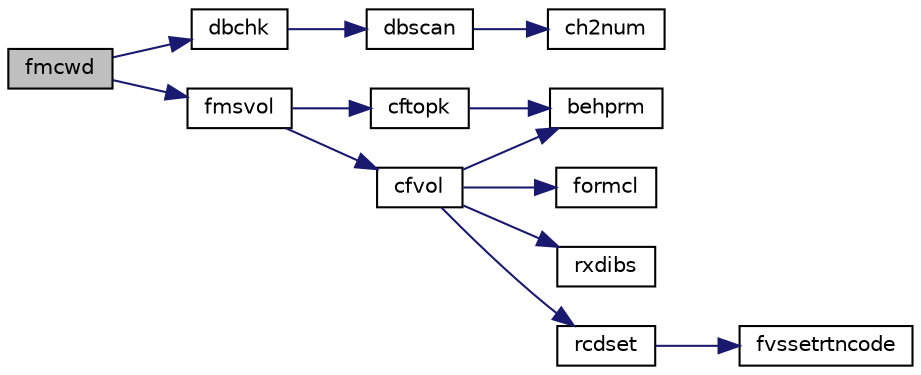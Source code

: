 digraph "fmcwd"
{
  edge [fontname="Helvetica",fontsize="10",labelfontname="Helvetica",labelfontsize="10"];
  node [fontname="Helvetica",fontsize="10",shape=record];
  rankdir="LR";
  Node1 [label="fmcwd",height=0.2,width=0.4,color="black", fillcolor="grey75", style="filled", fontcolor="black"];
  Node1 -> Node2 [color="midnightblue",fontsize="10",style="solid",fontname="Helvetica"];
  Node2 [label="dbchk",height=0.2,width=0.4,color="black", fillcolor="white", style="filled",URL="$dbchk_8f.html#a50e82b8d87ebaeb63d8e1abab05bc20b"];
  Node2 -> Node3 [color="midnightblue",fontsize="10",style="solid",fontname="Helvetica"];
  Node3 [label="dbscan",height=0.2,width=0.4,color="black", fillcolor="white", style="filled",URL="$dbscan_8f.html#a18f1eb65a1dbf6141e44b1ac4a10757e"];
  Node3 -> Node4 [color="midnightblue",fontsize="10",style="solid",fontname="Helvetica"];
  Node4 [label="ch2num",height=0.2,width=0.4,color="black", fillcolor="white", style="filled",URL="$ch2num_8f.html#acc5a9987290b4e6c8cfe65bd2cd93540"];
  Node1 -> Node5 [color="midnightblue",fontsize="10",style="solid",fontname="Helvetica"];
  Node5 [label="fmsvol",height=0.2,width=0.4,color="black", fillcolor="white", style="filled",URL="$fmsvol_8f.html#a06bde439f073767d2f2a03fd789a17d6"];
  Node5 -> Node6 [color="midnightblue",fontsize="10",style="solid",fontname="Helvetica"];
  Node6 [label="cfvol",height=0.2,width=0.4,color="black", fillcolor="white", style="filled",URL="$cfvol_8f.html#ac762b1032a1c7c89000b2928a0fbb309"];
  Node6 -> Node7 [color="midnightblue",fontsize="10",style="solid",fontname="Helvetica"];
  Node7 [label="behprm",height=0.2,width=0.4,color="black", fillcolor="white", style="filled",URL="$behprm_8f.html#a894587cfd0e8af46ed1aad78d06d3153"];
  Node6 -> Node8 [color="midnightblue",fontsize="10",style="solid",fontname="Helvetica"];
  Node8 [label="formcl",height=0.2,width=0.4,color="black", fillcolor="white", style="filled",URL="$formcl_8f.html#a04dbb6aff6afd27ef10f419ea7469a1a"];
  Node6 -> Node9 [color="midnightblue",fontsize="10",style="solid",fontname="Helvetica"];
  Node9 [label="rxdibs",height=0.2,width=0.4,color="black", fillcolor="white", style="filled",URL="$rxdibs_8f.html#aaf759ba7b9a43f075ab6084a2367e0d2"];
  Node6 -> Node10 [color="midnightblue",fontsize="10",style="solid",fontname="Helvetica"];
  Node10 [label="rcdset",height=0.2,width=0.4,color="black", fillcolor="white", style="filled",URL="$rcdset_8f.html#a1dba8a40ee085d920a3ebb27fcd34a59"];
  Node10 -> Node11 [color="midnightblue",fontsize="10",style="solid",fontname="Helvetica"];
  Node11 [label="fvssetrtncode",height=0.2,width=0.4,color="black", fillcolor="white", style="filled",URL="$cmdline_8f.html#a079170808ee3336a99645e9e57dfe5a9"];
  Node5 -> Node12 [color="midnightblue",fontsize="10",style="solid",fontname="Helvetica"];
  Node12 [label="cftopk",height=0.2,width=0.4,color="black", fillcolor="white", style="filled",URL="$cftopk_8f.html#a9aa949d7e4071cdfe5f20fd51cef579c"];
  Node12 -> Node7 [color="midnightblue",fontsize="10",style="solid",fontname="Helvetica"];
}
